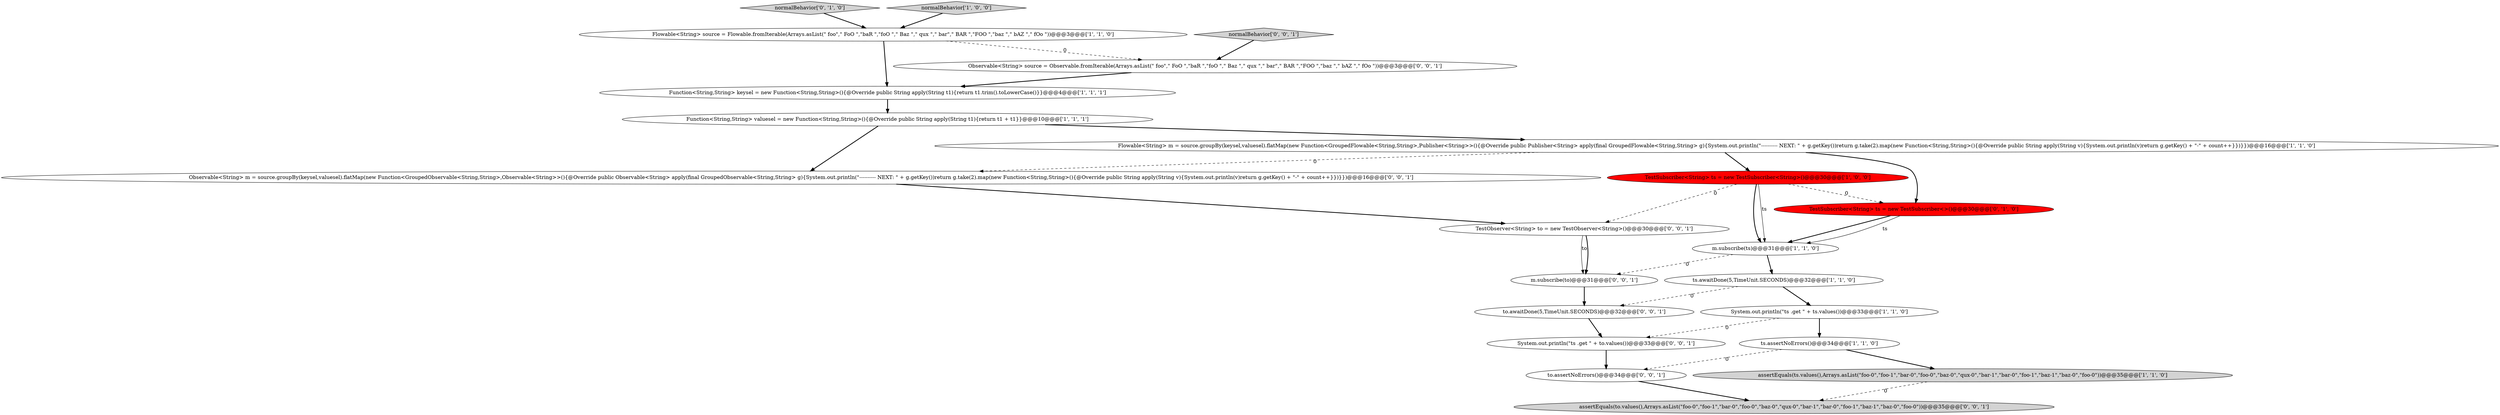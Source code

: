 digraph {
21 [style = filled, label = "to.assertNoErrors()@@@34@@@['0', '0', '1']", fillcolor = white, shape = ellipse image = "AAA0AAABBB3BBB"];
11 [style = filled, label = "normalBehavior['0', '1', '0']", fillcolor = lightgray, shape = diamond image = "AAA0AAABBB2BBB"];
10 [style = filled, label = "ts.awaitDone(5,TimeUnit.SECONDS)@@@32@@@['1', '1', '0']", fillcolor = white, shape = ellipse image = "AAA0AAABBB1BBB"];
1 [style = filled, label = "Flowable<String> source = Flowable.fromIterable(Arrays.asList(\" foo\",\" FoO \",\"baR \",\"foO \",\" Baz \",\" qux \",\" bar\",\" BAR \",\"FOO \",\"baz \",\" bAZ \",\" fOo \"))@@@3@@@['1', '1', '0']", fillcolor = white, shape = ellipse image = "AAA0AAABBB1BBB"];
8 [style = filled, label = "Function<String,String> keysel = new Function<String,String>(){@Override public String apply(String t1){return t1.trim().toLowerCase()}}@@@4@@@['1', '1', '1']", fillcolor = white, shape = ellipse image = "AAA0AAABBB1BBB"];
20 [style = filled, label = "System.out.println(\"ts .get \" + to.values())@@@33@@@['0', '0', '1']", fillcolor = white, shape = ellipse image = "AAA0AAABBB3BBB"];
15 [style = filled, label = "Observable<String> source = Observable.fromIterable(Arrays.asList(\" foo\",\" FoO \",\"baR \",\"foO \",\" Baz \",\" qux \",\" bar\",\" BAR \",\"FOO \",\"baz \",\" bAZ \",\" fOo \"))@@@3@@@['0', '0', '1']", fillcolor = white, shape = ellipse image = "AAA0AAABBB3BBB"];
9 [style = filled, label = "Flowable<String> m = source.groupBy(keysel,valuesel).flatMap(new Function<GroupedFlowable<String,String>,Publisher<String>>(){@Override public Publisher<String> apply(final GroupedFlowable<String,String> g){System.out.println(\"---------- NEXT: \" + g.getKey())return g.take(2).map(new Function<String,String>(){@Override public String apply(String v){System.out.println(v)return g.getKey() + \"-\" + count++}})}})@@@16@@@['1', '1', '0']", fillcolor = white, shape = ellipse image = "AAA0AAABBB1BBB"];
0 [style = filled, label = "Function<String,String> valuesel = new Function<String,String>(){@Override public String apply(String t1){return t1 + t1}}@@@10@@@['1', '1', '1']", fillcolor = white, shape = ellipse image = "AAA0AAABBB1BBB"];
4 [style = filled, label = "m.subscribe(ts)@@@31@@@['1', '1', '0']", fillcolor = white, shape = ellipse image = "AAA0AAABBB1BBB"];
12 [style = filled, label = "TestSubscriber<String> ts = new TestSubscriber<>()@@@30@@@['0', '1', '0']", fillcolor = red, shape = ellipse image = "AAA1AAABBB2BBB"];
18 [style = filled, label = "assertEquals(to.values(),Arrays.asList(\"foo-0\",\"foo-1\",\"bar-0\",\"foo-0\",\"baz-0\",\"qux-0\",\"bar-1\",\"bar-0\",\"foo-1\",\"baz-1\",\"baz-0\",\"foo-0\"))@@@35@@@['0', '0', '1']", fillcolor = lightgray, shape = ellipse image = "AAA0AAABBB3BBB"];
17 [style = filled, label = "TestObserver<String> to = new TestObserver<String>()@@@30@@@['0', '0', '1']", fillcolor = white, shape = ellipse image = "AAA0AAABBB3BBB"];
13 [style = filled, label = "Observable<String> m = source.groupBy(keysel,valuesel).flatMap(new Function<GroupedObservable<String,String>,Observable<String>>(){@Override public Observable<String> apply(final GroupedObservable<String,String> g){System.out.println(\"---------- NEXT: \" + g.getKey())return g.take(2).map(new Function<String,String>(){@Override public String apply(String v){System.out.println(v)return g.getKey() + \"-\" + count++}})}})@@@16@@@['0', '0', '1']", fillcolor = white, shape = ellipse image = "AAA0AAABBB3BBB"];
5 [style = filled, label = "System.out.println(\"ts .get \" + ts.values())@@@33@@@['1', '1', '0']", fillcolor = white, shape = ellipse image = "AAA0AAABBB1BBB"];
3 [style = filled, label = "normalBehavior['1', '0', '0']", fillcolor = lightgray, shape = diamond image = "AAA0AAABBB1BBB"];
7 [style = filled, label = "assertEquals(ts.values(),Arrays.asList(\"foo-0\",\"foo-1\",\"bar-0\",\"foo-0\",\"baz-0\",\"qux-0\",\"bar-1\",\"bar-0\",\"foo-1\",\"baz-1\",\"baz-0\",\"foo-0\"))@@@35@@@['1', '1', '0']", fillcolor = lightgray, shape = ellipse image = "AAA0AAABBB1BBB"];
2 [style = filled, label = "TestSubscriber<String> ts = new TestSubscriber<String>()@@@30@@@['1', '0', '0']", fillcolor = red, shape = ellipse image = "AAA1AAABBB1BBB"];
16 [style = filled, label = "normalBehavior['0', '0', '1']", fillcolor = lightgray, shape = diamond image = "AAA0AAABBB3BBB"];
19 [style = filled, label = "m.subscribe(to)@@@31@@@['0', '0', '1']", fillcolor = white, shape = ellipse image = "AAA0AAABBB3BBB"];
6 [style = filled, label = "ts.assertNoErrors()@@@34@@@['1', '1', '0']", fillcolor = white, shape = ellipse image = "AAA0AAABBB1BBB"];
14 [style = filled, label = "to.awaitDone(5,TimeUnit.SECONDS)@@@32@@@['0', '0', '1']", fillcolor = white, shape = ellipse image = "AAA0AAABBB3BBB"];
4->10 [style = bold, label=""];
16->15 [style = bold, label=""];
17->19 [style = solid, label="to"];
6->21 [style = dashed, label="0"];
0->9 [style = bold, label=""];
1->8 [style = bold, label=""];
7->18 [style = dashed, label="0"];
0->13 [style = bold, label=""];
3->1 [style = bold, label=""];
9->2 [style = bold, label=""];
11->1 [style = bold, label=""];
1->15 [style = dashed, label="0"];
2->17 [style = dashed, label="0"];
2->4 [style = bold, label=""];
2->4 [style = solid, label="ts"];
17->19 [style = bold, label=""];
21->18 [style = bold, label=""];
5->20 [style = dashed, label="0"];
20->21 [style = bold, label=""];
8->0 [style = bold, label=""];
2->12 [style = dashed, label="0"];
13->17 [style = bold, label=""];
10->5 [style = bold, label=""];
5->6 [style = bold, label=""];
19->14 [style = bold, label=""];
12->4 [style = bold, label=""];
12->4 [style = solid, label="ts"];
9->13 [style = dashed, label="0"];
4->19 [style = dashed, label="0"];
9->12 [style = bold, label=""];
6->7 [style = bold, label=""];
15->8 [style = bold, label=""];
10->14 [style = dashed, label="0"];
14->20 [style = bold, label=""];
}
